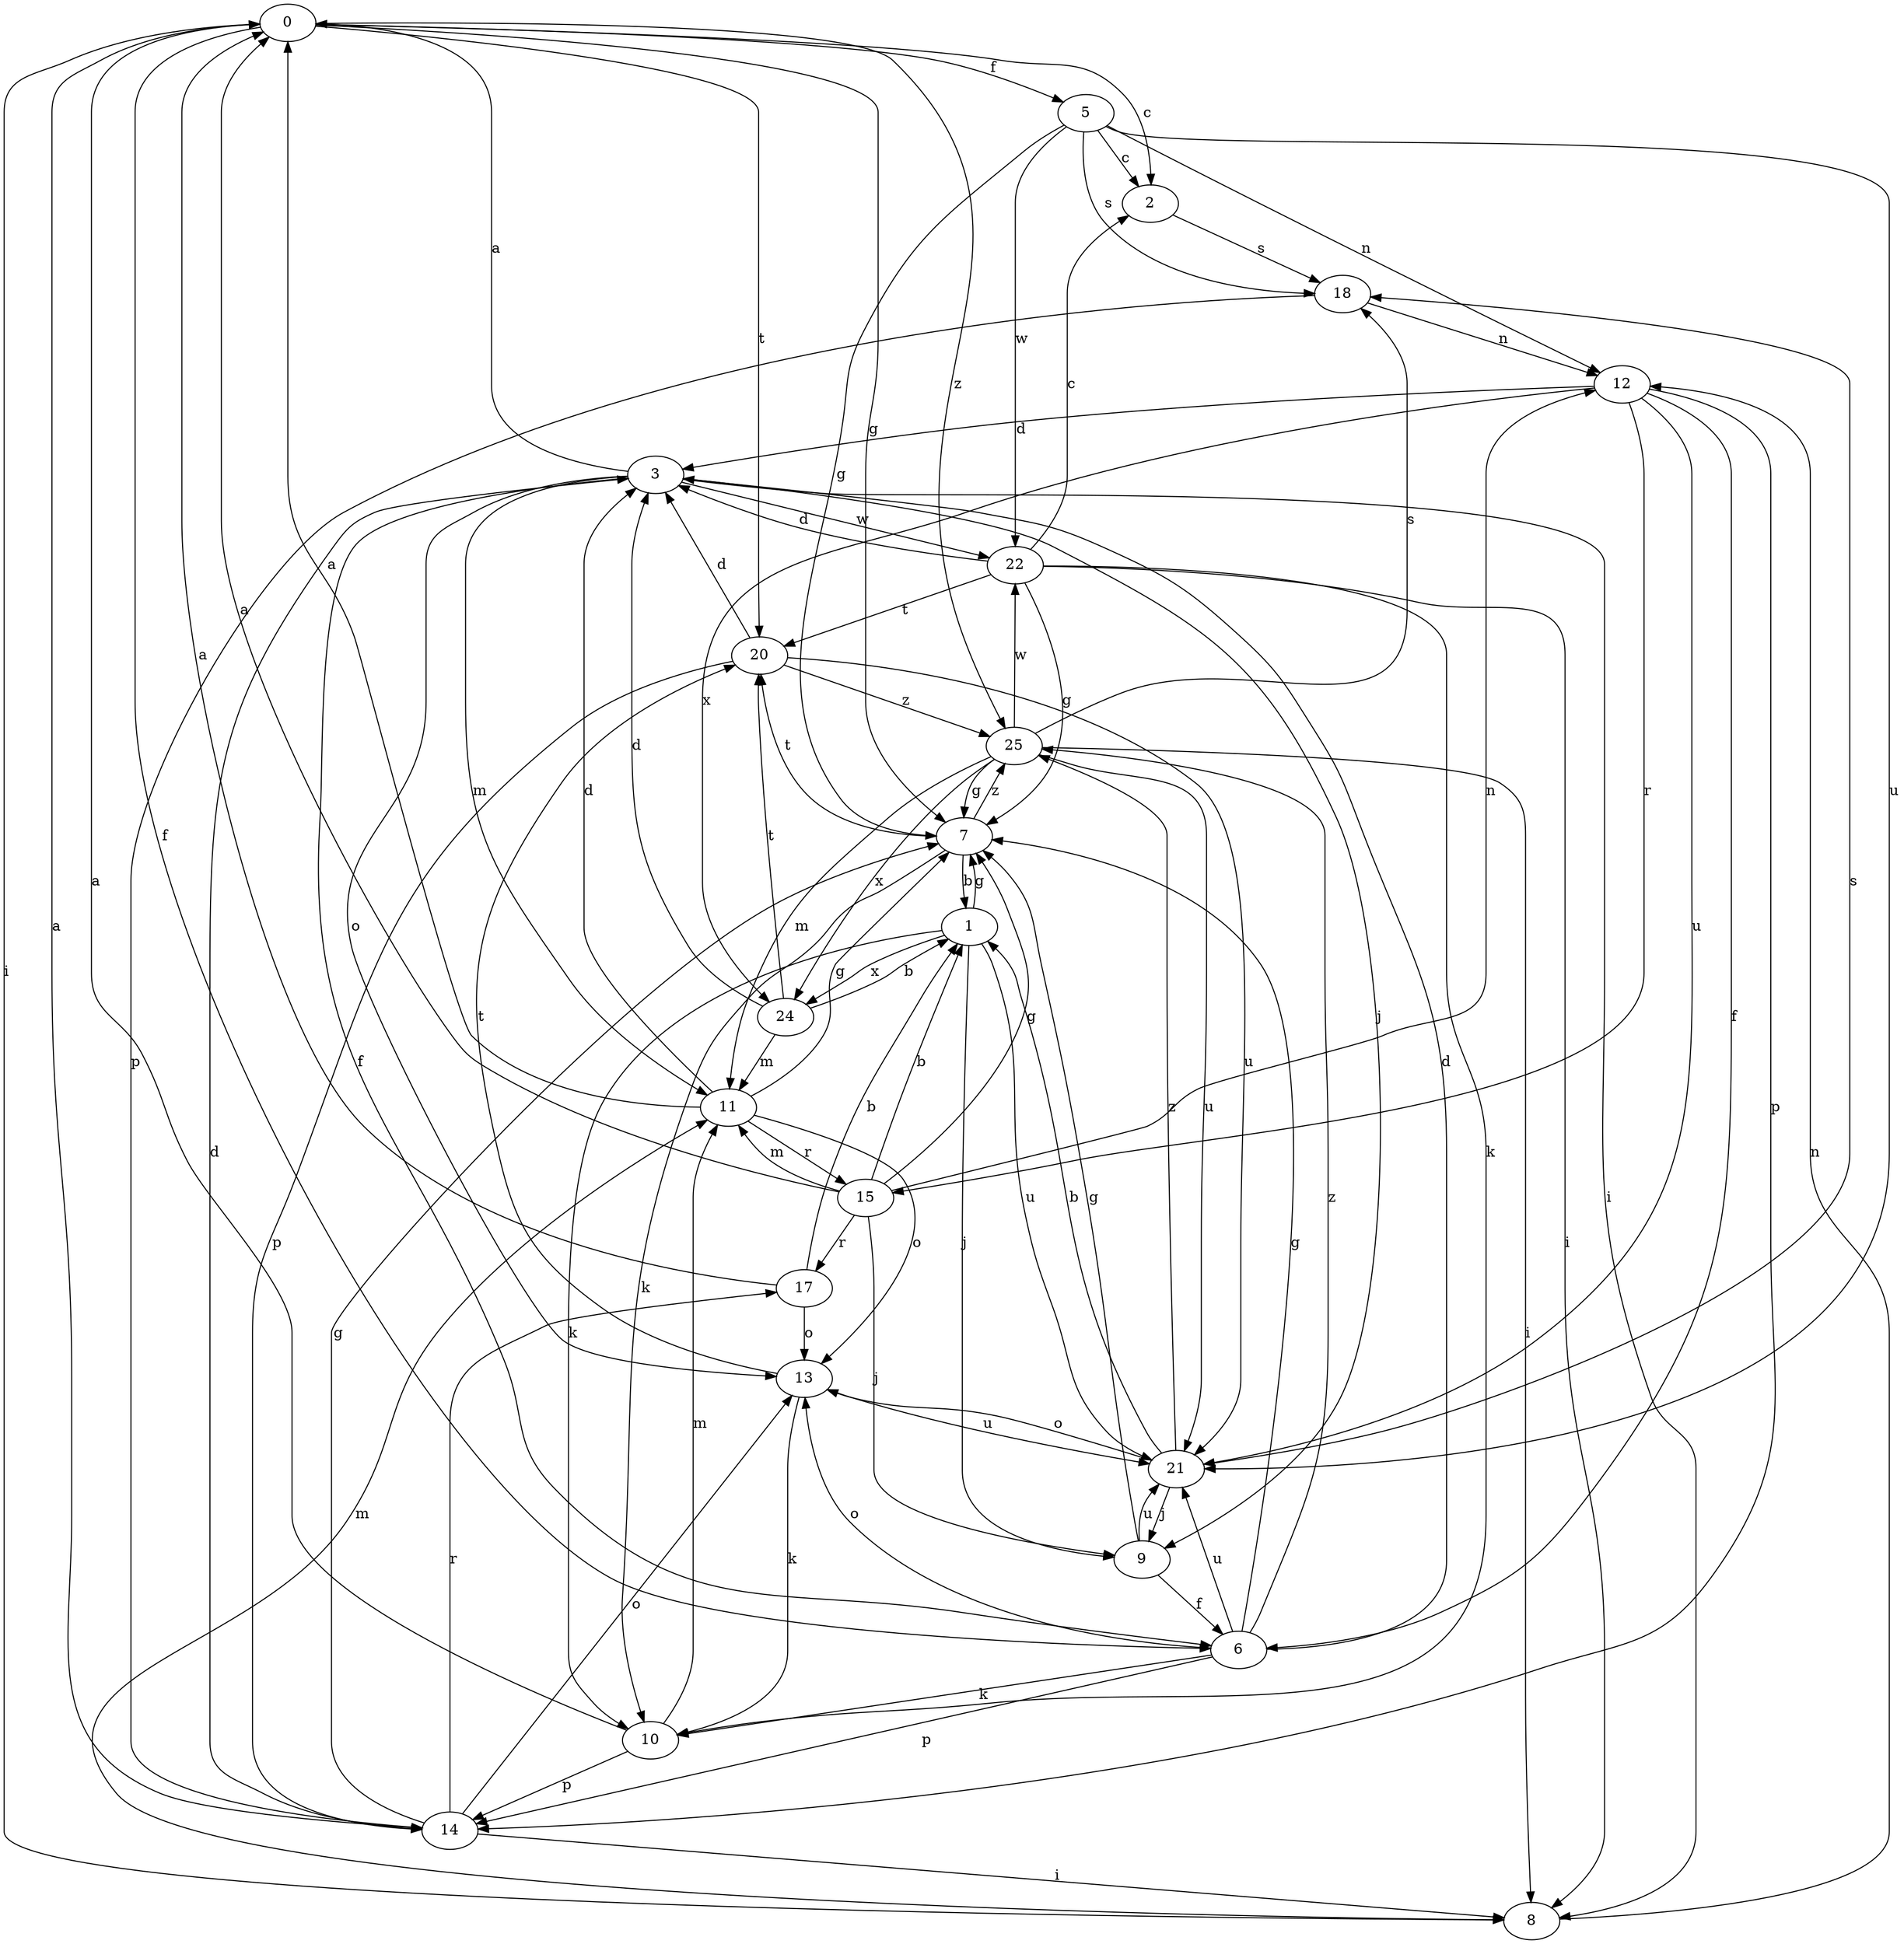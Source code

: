 strict digraph  {
0;
1;
2;
3;
5;
6;
7;
8;
9;
10;
11;
12;
13;
14;
15;
17;
18;
20;
21;
22;
24;
25;
0 -> 2  [label=c];
0 -> 5  [label=f];
0 -> 6  [label=f];
0 -> 7  [label=g];
0 -> 8  [label=i];
0 -> 20  [label=t];
0 -> 25  [label=z];
1 -> 7  [label=g];
1 -> 9  [label=j];
1 -> 10  [label=k];
1 -> 21  [label=u];
1 -> 24  [label=x];
2 -> 18  [label=s];
3 -> 0  [label=a];
3 -> 6  [label=f];
3 -> 8  [label=i];
3 -> 9  [label=j];
3 -> 11  [label=m];
3 -> 13  [label=o];
3 -> 22  [label=w];
5 -> 2  [label=c];
5 -> 7  [label=g];
5 -> 12  [label=n];
5 -> 18  [label=s];
5 -> 21  [label=u];
5 -> 22  [label=w];
6 -> 3  [label=d];
6 -> 7  [label=g];
6 -> 10  [label=k];
6 -> 13  [label=o];
6 -> 14  [label=p];
6 -> 21  [label=u];
6 -> 25  [label=z];
7 -> 1  [label=b];
7 -> 10  [label=k];
7 -> 20  [label=t];
7 -> 25  [label=z];
8 -> 11  [label=m];
8 -> 12  [label=n];
9 -> 6  [label=f];
9 -> 7  [label=g];
9 -> 21  [label=u];
10 -> 0  [label=a];
10 -> 11  [label=m];
10 -> 14  [label=p];
11 -> 0  [label=a];
11 -> 3  [label=d];
11 -> 7  [label=g];
11 -> 13  [label=o];
11 -> 15  [label=r];
12 -> 3  [label=d];
12 -> 6  [label=f];
12 -> 14  [label=p];
12 -> 15  [label=r];
12 -> 21  [label=u];
12 -> 24  [label=x];
13 -> 10  [label=k];
13 -> 20  [label=t];
13 -> 21  [label=u];
14 -> 0  [label=a];
14 -> 3  [label=d];
14 -> 7  [label=g];
14 -> 8  [label=i];
14 -> 13  [label=o];
14 -> 17  [label=r];
15 -> 0  [label=a];
15 -> 1  [label=b];
15 -> 7  [label=g];
15 -> 9  [label=j];
15 -> 11  [label=m];
15 -> 12  [label=n];
15 -> 17  [label=r];
17 -> 0  [label=a];
17 -> 1  [label=b];
17 -> 13  [label=o];
18 -> 12  [label=n];
18 -> 14  [label=p];
20 -> 3  [label=d];
20 -> 14  [label=p];
20 -> 21  [label=u];
20 -> 25  [label=z];
21 -> 1  [label=b];
21 -> 9  [label=j];
21 -> 13  [label=o];
21 -> 18  [label=s];
21 -> 25  [label=z];
22 -> 2  [label=c];
22 -> 3  [label=d];
22 -> 7  [label=g];
22 -> 8  [label=i];
22 -> 10  [label=k];
22 -> 20  [label=t];
24 -> 1  [label=b];
24 -> 3  [label=d];
24 -> 11  [label=m];
24 -> 20  [label=t];
25 -> 7  [label=g];
25 -> 8  [label=i];
25 -> 11  [label=m];
25 -> 18  [label=s];
25 -> 21  [label=u];
25 -> 22  [label=w];
25 -> 24  [label=x];
}
